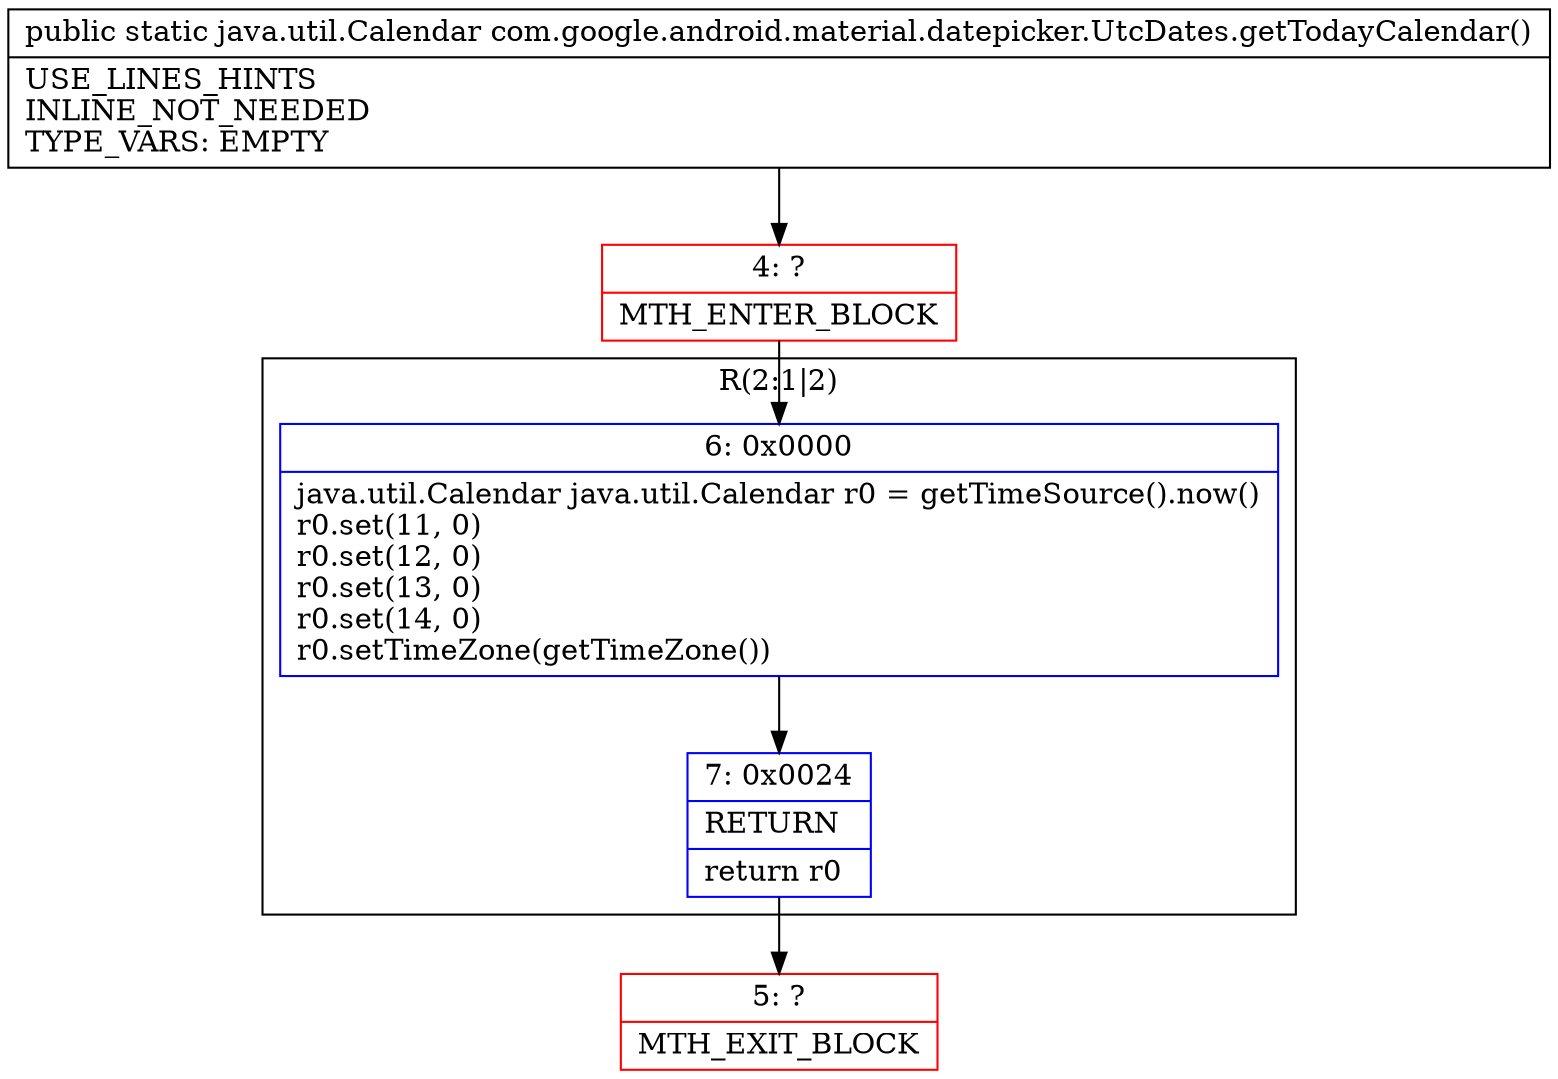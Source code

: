 digraph "CFG forcom.google.android.material.datepicker.UtcDates.getTodayCalendar()Ljava\/util\/Calendar;" {
subgraph cluster_Region_1173832963 {
label = "R(2:1|2)";
node [shape=record,color=blue];
Node_6 [shape=record,label="{6\:\ 0x0000|java.util.Calendar java.util.Calendar r0 = getTimeSource().now()\lr0.set(11, 0)\lr0.set(12, 0)\lr0.set(13, 0)\lr0.set(14, 0)\lr0.setTimeZone(getTimeZone())\l}"];
Node_7 [shape=record,label="{7\:\ 0x0024|RETURN\l|return r0\l}"];
}
Node_4 [shape=record,color=red,label="{4\:\ ?|MTH_ENTER_BLOCK\l}"];
Node_5 [shape=record,color=red,label="{5\:\ ?|MTH_EXIT_BLOCK\l}"];
MethodNode[shape=record,label="{public static java.util.Calendar com.google.android.material.datepicker.UtcDates.getTodayCalendar()  | USE_LINES_HINTS\lINLINE_NOT_NEEDED\lTYPE_VARS: EMPTY\l}"];
MethodNode -> Node_4;Node_6 -> Node_7;
Node_7 -> Node_5;
Node_4 -> Node_6;
}


